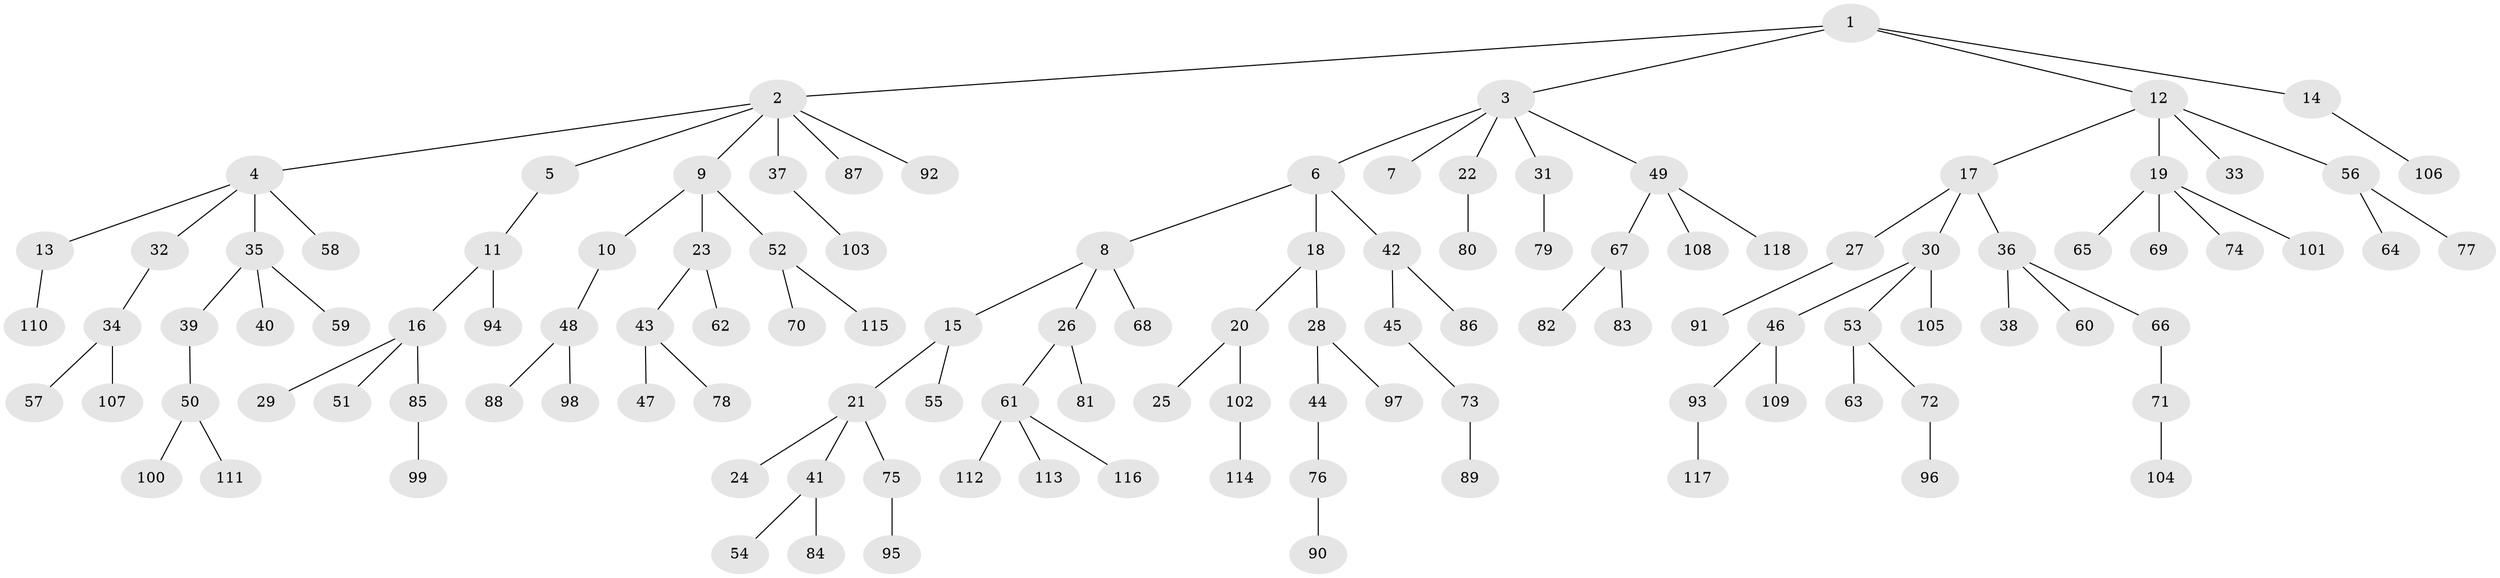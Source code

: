 // Generated by graph-tools (version 1.1) at 2025/15/03/09/25 04:15:31]
// undirected, 118 vertices, 117 edges
graph export_dot {
graph [start="1"]
  node [color=gray90,style=filled];
  1;
  2;
  3;
  4;
  5;
  6;
  7;
  8;
  9;
  10;
  11;
  12;
  13;
  14;
  15;
  16;
  17;
  18;
  19;
  20;
  21;
  22;
  23;
  24;
  25;
  26;
  27;
  28;
  29;
  30;
  31;
  32;
  33;
  34;
  35;
  36;
  37;
  38;
  39;
  40;
  41;
  42;
  43;
  44;
  45;
  46;
  47;
  48;
  49;
  50;
  51;
  52;
  53;
  54;
  55;
  56;
  57;
  58;
  59;
  60;
  61;
  62;
  63;
  64;
  65;
  66;
  67;
  68;
  69;
  70;
  71;
  72;
  73;
  74;
  75;
  76;
  77;
  78;
  79;
  80;
  81;
  82;
  83;
  84;
  85;
  86;
  87;
  88;
  89;
  90;
  91;
  92;
  93;
  94;
  95;
  96;
  97;
  98;
  99;
  100;
  101;
  102;
  103;
  104;
  105;
  106;
  107;
  108;
  109;
  110;
  111;
  112;
  113;
  114;
  115;
  116;
  117;
  118;
  1 -- 2;
  1 -- 3;
  1 -- 12;
  1 -- 14;
  2 -- 4;
  2 -- 5;
  2 -- 9;
  2 -- 37;
  2 -- 87;
  2 -- 92;
  3 -- 6;
  3 -- 7;
  3 -- 22;
  3 -- 31;
  3 -- 49;
  4 -- 13;
  4 -- 32;
  4 -- 35;
  4 -- 58;
  5 -- 11;
  6 -- 8;
  6 -- 18;
  6 -- 42;
  8 -- 15;
  8 -- 26;
  8 -- 68;
  9 -- 10;
  9 -- 23;
  9 -- 52;
  10 -- 48;
  11 -- 16;
  11 -- 94;
  12 -- 17;
  12 -- 19;
  12 -- 33;
  12 -- 56;
  13 -- 110;
  14 -- 106;
  15 -- 21;
  15 -- 55;
  16 -- 29;
  16 -- 51;
  16 -- 85;
  17 -- 27;
  17 -- 30;
  17 -- 36;
  18 -- 20;
  18 -- 28;
  19 -- 65;
  19 -- 69;
  19 -- 74;
  19 -- 101;
  20 -- 25;
  20 -- 102;
  21 -- 24;
  21 -- 41;
  21 -- 75;
  22 -- 80;
  23 -- 43;
  23 -- 62;
  26 -- 61;
  26 -- 81;
  27 -- 91;
  28 -- 44;
  28 -- 97;
  30 -- 46;
  30 -- 53;
  30 -- 105;
  31 -- 79;
  32 -- 34;
  34 -- 57;
  34 -- 107;
  35 -- 39;
  35 -- 40;
  35 -- 59;
  36 -- 38;
  36 -- 60;
  36 -- 66;
  37 -- 103;
  39 -- 50;
  41 -- 54;
  41 -- 84;
  42 -- 45;
  42 -- 86;
  43 -- 47;
  43 -- 78;
  44 -- 76;
  45 -- 73;
  46 -- 93;
  46 -- 109;
  48 -- 88;
  48 -- 98;
  49 -- 67;
  49 -- 108;
  49 -- 118;
  50 -- 100;
  50 -- 111;
  52 -- 70;
  52 -- 115;
  53 -- 63;
  53 -- 72;
  56 -- 64;
  56 -- 77;
  61 -- 112;
  61 -- 113;
  61 -- 116;
  66 -- 71;
  67 -- 82;
  67 -- 83;
  71 -- 104;
  72 -- 96;
  73 -- 89;
  75 -- 95;
  76 -- 90;
  85 -- 99;
  93 -- 117;
  102 -- 114;
}
